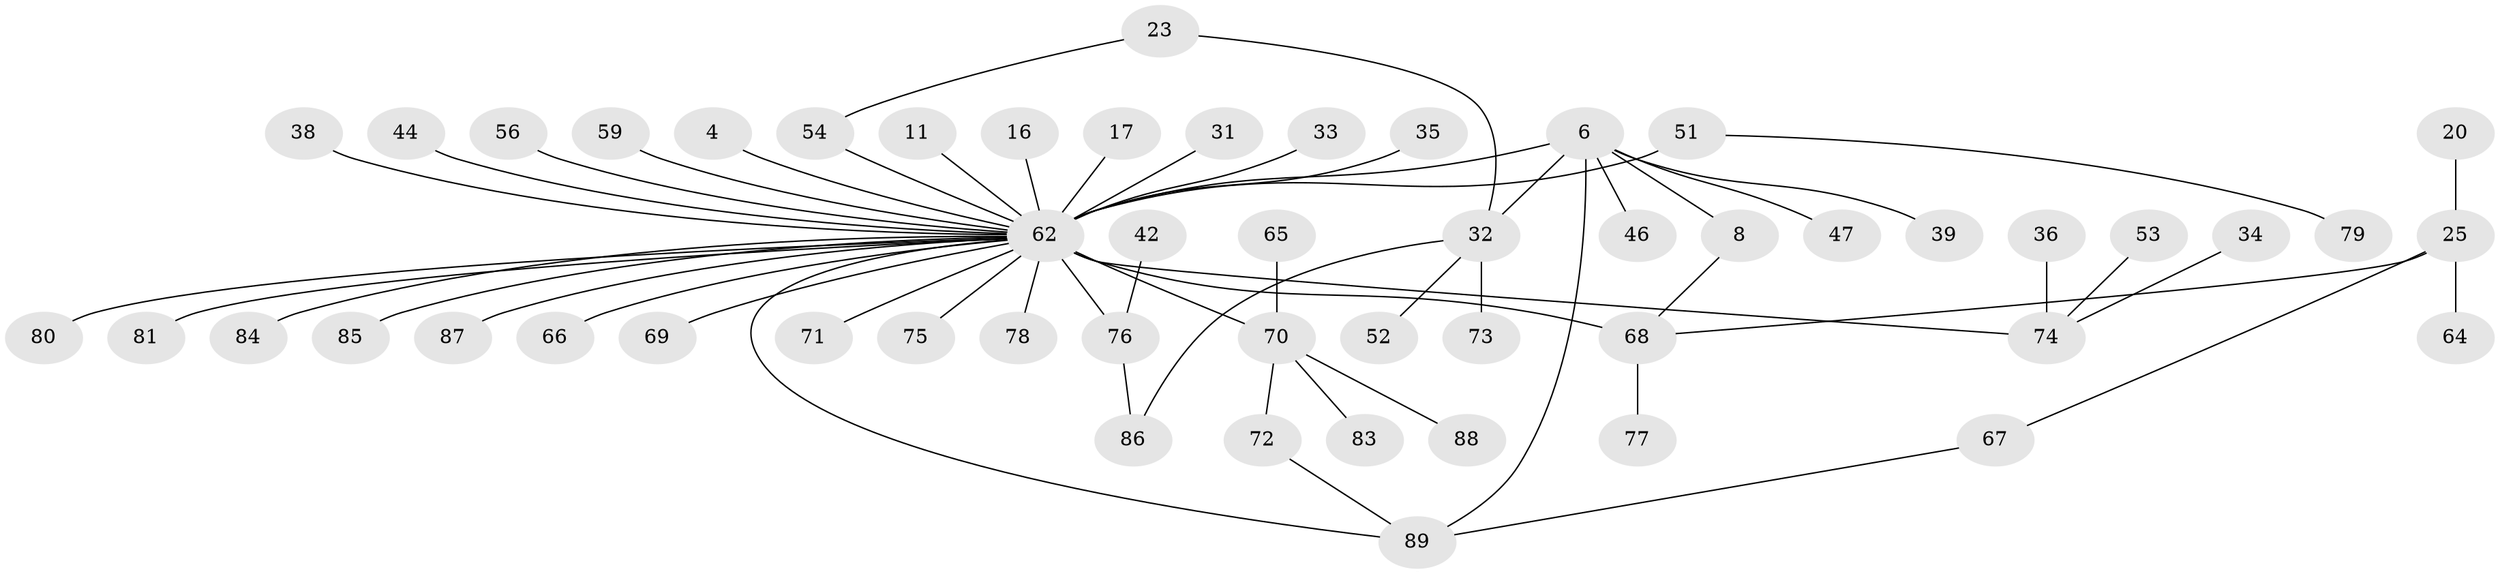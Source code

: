 // original degree distribution, {2: 0.25842696629213485, 23: 0.011235955056179775, 17: 0.011235955056179775, 1: 0.449438202247191, 4: 0.07865168539325842, 11: 0.011235955056179775, 3: 0.11235955056179775, 6: 0.011235955056179775, 7: 0.011235955056179775, 5: 0.0449438202247191}
// Generated by graph-tools (version 1.1) at 2025/50/03/04/25 21:50:07]
// undirected, 53 vertices, 58 edges
graph export_dot {
graph [start="1"]
  node [color=gray90,style=filled];
  4;
  6;
  8;
  11;
  16;
  17;
  20;
  23;
  25 [super="+10"];
  31;
  32 [super="+19"];
  33;
  34;
  35 [super="+1"];
  36;
  38;
  39;
  42;
  44;
  46;
  47;
  51 [super="+49"];
  52;
  53;
  54 [super="+7"];
  56;
  59;
  62 [super="+9+13+21"];
  64;
  65;
  66 [super="+15+63"];
  67 [super="+50+55"];
  68 [super="+43+61+57"];
  69;
  70 [super="+37+58+12"];
  71;
  72;
  73;
  74 [super="+22"];
  75 [super="+45"];
  76 [super="+41+30"];
  77;
  78 [super="+26"];
  79;
  80;
  81;
  83;
  84;
  85;
  86;
  87;
  88;
  89 [super="+28+82+60"];
  4 -- 62;
  6 -- 8;
  6 -- 32 [weight=2];
  6 -- 39;
  6 -- 46;
  6 -- 47;
  6 -- 62 [weight=3];
  6 -- 89 [weight=2];
  8 -- 68;
  11 -- 62;
  16 -- 62;
  17 -- 62;
  20 -- 25;
  23 -- 54;
  23 -- 32;
  25 -- 64;
  25 -- 67;
  25 -- 68 [weight=2];
  31 -- 62;
  32 -- 52;
  32 -- 73;
  32 -- 86;
  33 -- 62;
  34 -- 74;
  35 -- 62;
  36 -- 74;
  38 -- 62;
  42 -- 76;
  44 -- 62;
  51 -- 62 [weight=2];
  51 -- 79;
  53 -- 74;
  54 -- 62 [weight=2];
  56 -- 62;
  59 -- 62;
  62 -- 69;
  62 -- 78 [weight=2];
  62 -- 81;
  62 -- 87;
  62 -- 71;
  62 -- 74 [weight=2];
  62 -- 76 [weight=4];
  62 -- 80;
  62 -- 84;
  62 -- 85;
  62 -- 66;
  62 -- 70 [weight=2];
  62 -- 89 [weight=2];
  62 -- 68 [weight=6];
  62 -- 75;
  65 -- 70;
  67 -- 89;
  68 -- 77;
  70 -- 72;
  70 -- 83;
  70 -- 88;
  72 -- 89;
  76 -- 86;
}
